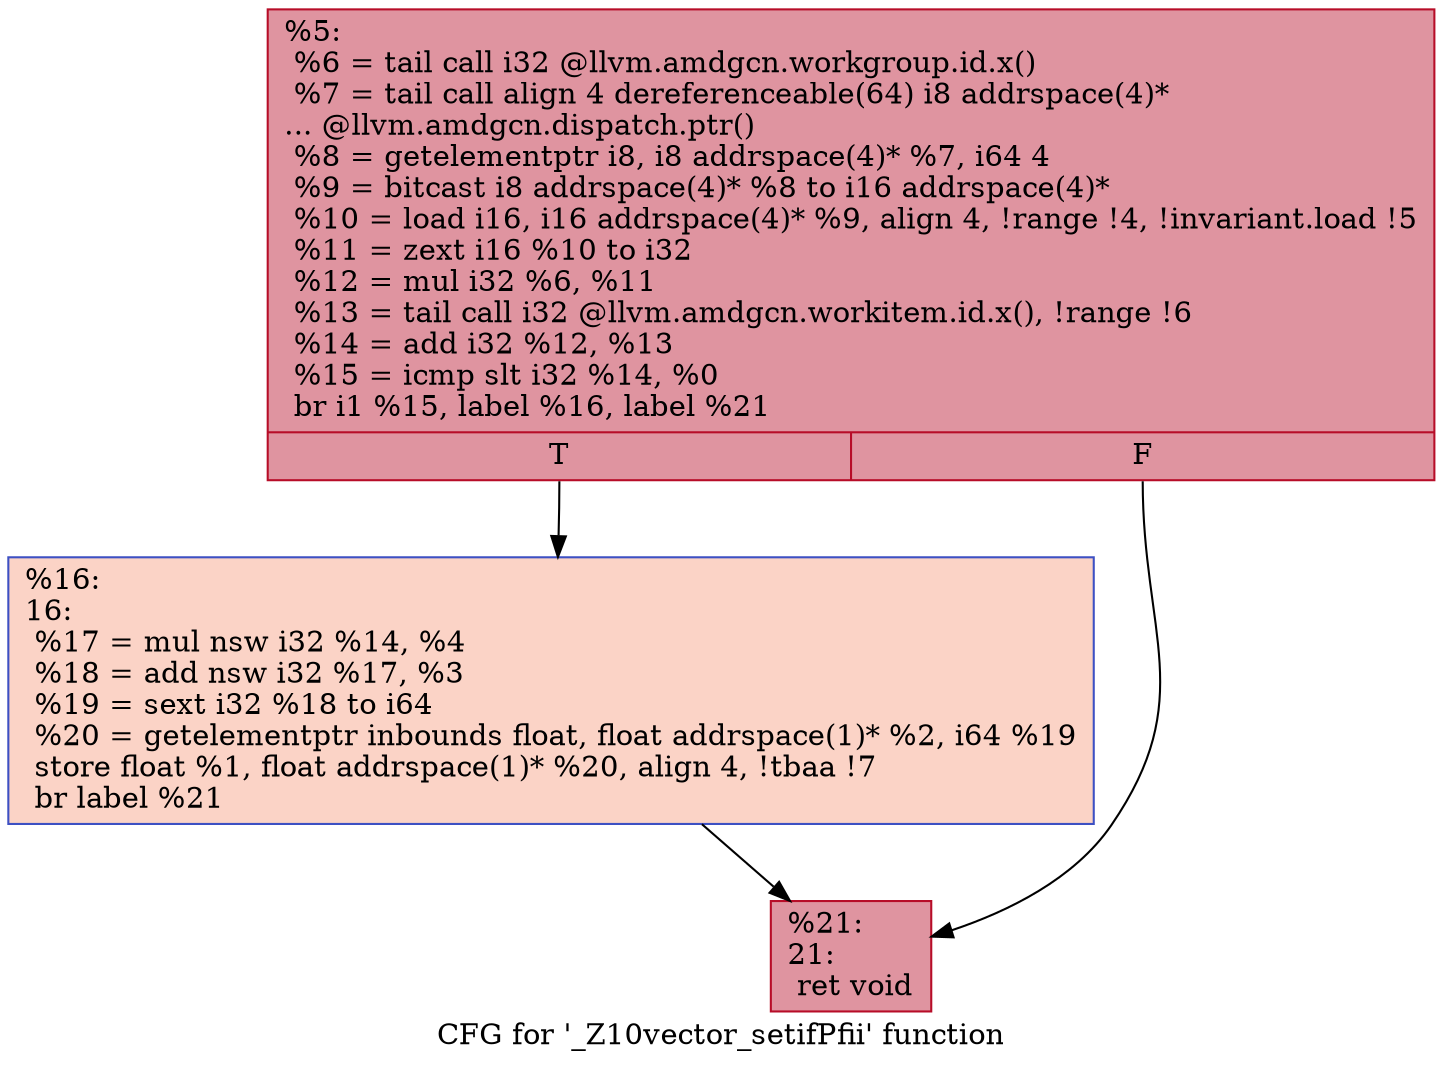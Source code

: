 digraph "CFG for '_Z10vector_setifPfii' function" {
	label="CFG for '_Z10vector_setifPfii' function";

	Node0x55c7fe0 [shape=record,color="#b70d28ff", style=filled, fillcolor="#b70d2870",label="{%5:\l  %6 = tail call i32 @llvm.amdgcn.workgroup.id.x()\l  %7 = tail call align 4 dereferenceable(64) i8 addrspace(4)*\l... @llvm.amdgcn.dispatch.ptr()\l  %8 = getelementptr i8, i8 addrspace(4)* %7, i64 4\l  %9 = bitcast i8 addrspace(4)* %8 to i16 addrspace(4)*\l  %10 = load i16, i16 addrspace(4)* %9, align 4, !range !4, !invariant.load !5\l  %11 = zext i16 %10 to i32\l  %12 = mul i32 %6, %11\l  %13 = tail call i32 @llvm.amdgcn.workitem.id.x(), !range !6\l  %14 = add i32 %12, %13\l  %15 = icmp slt i32 %14, %0\l  br i1 %15, label %16, label %21\l|{<s0>T|<s1>F}}"];
	Node0x55c7fe0:s0 -> Node0x55c9e70;
	Node0x55c7fe0:s1 -> Node0x55c9f00;
	Node0x55c9e70 [shape=record,color="#3d50c3ff", style=filled, fillcolor="#f59c7d70",label="{%16:\l16:                                               \l  %17 = mul nsw i32 %14, %4\l  %18 = add nsw i32 %17, %3\l  %19 = sext i32 %18 to i64\l  %20 = getelementptr inbounds float, float addrspace(1)* %2, i64 %19\l  store float %1, float addrspace(1)* %20, align 4, !tbaa !7\l  br label %21\l}"];
	Node0x55c9e70 -> Node0x55c9f00;
	Node0x55c9f00 [shape=record,color="#b70d28ff", style=filled, fillcolor="#b70d2870",label="{%21:\l21:                                               \l  ret void\l}"];
}
